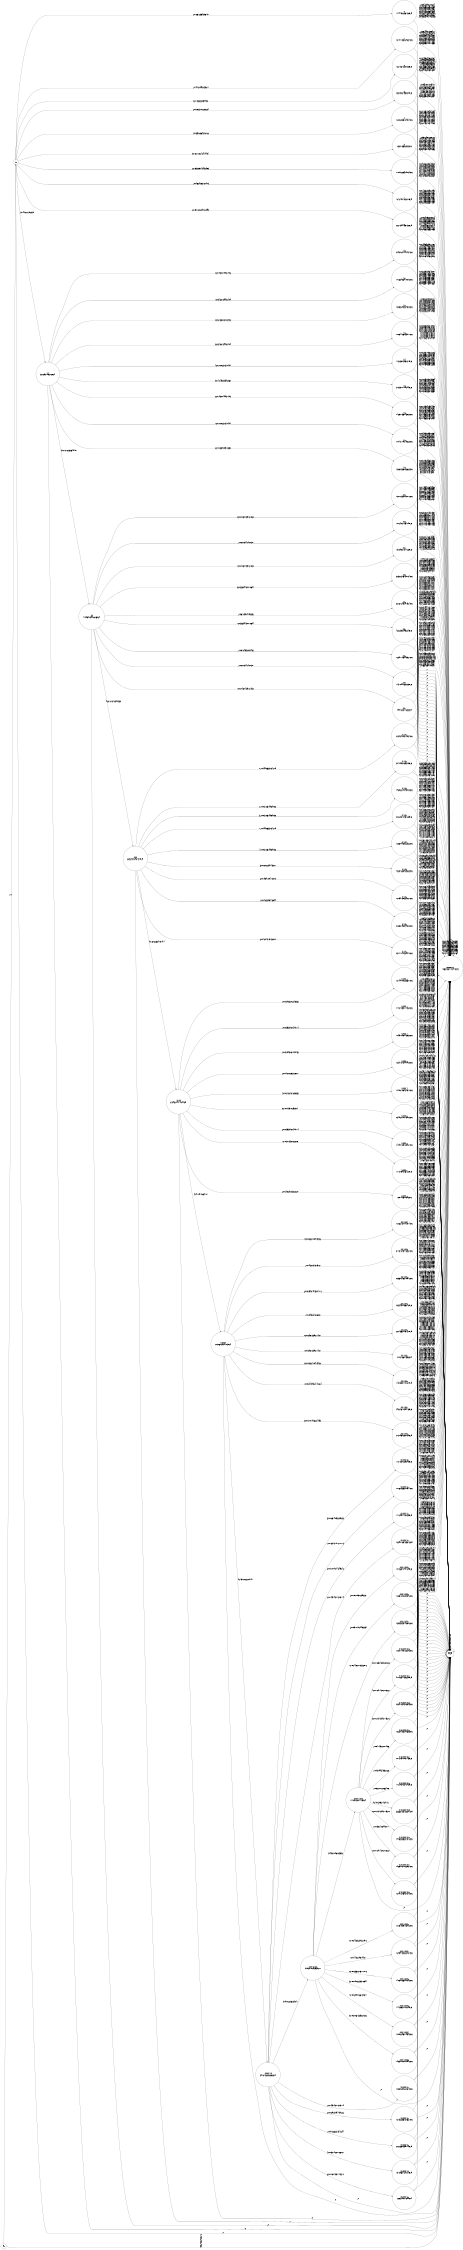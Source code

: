 digraph weighted_automaton {
	margin=0 rankdir=LR size=15
	node [shape=circle]
	"." [label=".
0.0"]
	"." -> ".,0" [label="0-0.18651685393258427"]
	"." -> ".,1" [label="1-0.19176029962546817"]
	"." -> ".,2" [label="2-0.1453183520599251"]
	"." -> ".,3" [label="3-0.07303370786516854"]
	"." -> ".,4" [label="4-0.05692883895131086"]
	"." -> ".,5" [label="5-0.062172284644194754"]
	"." -> ".,6" [label="6-0.035580524344569285"]
	"." -> ".,7" [label="7-0.04868913857677903"]
	"." -> ".,8" [label="8-0.050187265917602995"]
	"." -> ".,9" [label="9-0.149812734082397"]
	"." -> HOLE [label=".-0"]
	".,0" [label=".,0
7.149448865881388e-09"]
	".,0" -> UNKNOWN [label="0-0.3754889151772604
1-0.15645371465719182
2-0.07388092081034059
3-0.05780095569279587
4-0.06518904777382993
5-0.10777922565273215
6-0.05780095569279587
7-0.034984788971955394
8-0.03976531914203626
9-0.030856149279612832"]
	".,0" -> HOLE [label=".-0"]
	".,1" [label=".,1
1.3741415602891654e-08"]
	".,1" -> UNKNOWN [label="0-0.1564997875002917
1-0.09507782788996216
2-0.1076987784948244
3-0.06520824479178822
4-0.09507782788996216
5-0.20109381297080495
6-0.08371897234558616
7-0.06520824479178822
8-0.06520824479178822
9-0.06520824479178822"]
	".,1" -> HOLE [label=".-0"]
	".,2" [label=".,2
1.667262763122366e-08"]
	".,2" -> UNKNOWN [label="0-0.13492389738024604
1-0.0723981888381808
2-0.06375976857907968
3-0.056355408356993014
4-0.0723981888381808
5-0.4162895858195396
6-0.04956807815341356
7-0.04380913131401282
8-0.056355408356993014
9-0.03414232769073299"]
	".,2" -> HOLE [label=".-0"]
	".,3" [label=".,3
2.352254675983501e-08"]
	".,3" -> UNKNOWN [label="0-0.1049107118179471
1-0.1049107118179471
2-0.08169642664972052
3-0.11874999720669757
4-0.1049107118179471
5-0.1526785678371826
6-0.1049107118179471
7-0.08169642664972052
8-0.08169642664972052
9-0.06383928421262314"]
	".,3" -> HOLE [label=".-0"]
	".,4" [label=".,4
1.8087655851349204e-08"]
	".,4" -> UNKNOWN [label="0-0.11712510879541209
1-0.09139307731763216
2-0.08074534015441288
3-0.08074534015441288
4-0.10381543734138798
5-0.17125110604177676
6-0.09139307731763216
7-0.09139307731763216
8-0.09139307731763216
9-0.08074534015441288"]
	".,4" -> HOLE [label=".-0"]
	".,5" [label=".,5
3.57627855862575e-08"]
	".,5" -> UNKNOWN [label="0-0.2557692216222106
1-0.06442307461912823
2-0.07307692046348875
3-0.06442307461912823
4-0.09423076586081444
5-0.12067307260747155
6-0.10673076541377961
7-0.07307692046348875
8-0.08317307394857601
9-0.06442307461912823"]
	".,5" -> HOLE [label=".-0"]
	".,6" [label=".,6
1.1024286828290739e-08"]
	".,6" -> UNKNOWN [label="0-0.09823263352453573
1-0.07644882776386464
2-0.09823263352453573
3-0.07644882776386464
4-0.11097410481851318
5-0.14303329065497253
6-0.11097410481851318
7-0.11097410481851318
8-0.09823263352453573
9-0.07644882776386464"]
	".,6" -> HOLE [label=".-0"]
	".,7" [label=".,7
7.646442278648278e-09"]
	".,7" -> UNKNOWN [label="0-0.07465825389810998
1-0.06589554804152431
2-0.07465825389810998
3-0.05818436688772891
4-0.06589554804152431
5-0.37854889300450134
6-0.07465825389810998
7-0.07465825389810998
8-0.07465825389810998
9-0.05818436688772891"]
	".,7" -> HOLE [label=".-0"]
	".,8" [label=".,8
8.661379948231586e-09"]
	".,8" -> UNKNOWN [label="0-0.1018916586187674
1-0.07007738546354045
2-0.07953568288806737
3-0.08985382553300585
4-0.1018916586187674
5-0.14789337791078475
6-0.1018916586187674
7-0.1018916586187674
8-0.11521925953514625
9-0.08985382553300585"]
	".,8" -> HOLE [label=".-0"]
	".,9" [label=".,9
3.62689579063068e-09"]
	".,9" -> ".,9,0" [label="0-0.07957204919317913"]
	".,9" -> ".,9,1" [label="1-0.05483115994824109"]
	".,9" -> ".,9,2" [label="2-0.06185222311234513"]
	".,9" -> ".,9,3" [label="3-0.05483115994824109"]
	".,9" -> ".,9,4" [label="4-0.07021063164104041"]
	".,9" -> ".,9,5" [label="5-0.14844533546962832"]
	".,9" -> ".,9,6" [label="6-0.07957204919317913"]
	".,9" -> ".,9,7" [label="7-0.07021063164104041"]
	".,9" -> ".,9,8" [label="8-0.10230692039123032"]
	".,9" -> ".,9,9" [label="9-0.27816783583497917"]
	".,9" -> HOLE [label=".-0"]
	".,9,0" [label=".,9,0
2.2978082719924737e-08"]
	".,9,0" -> UNKNOWN [label="0-0.27998592392171867
1-0.0706999632013385
2-0.06225817655043241
3-0.06225817655043241
4-0.08019697318360786
5-0.08019697318360786
6-0.08019697318360786
7-0.09074920649724047
8-0.09074920649724047
9-0.10270840425269076"]
	".,9,0" -> HOLE [label=".-0"]
	".,9,1" [label=".,9,1
1.0186595629100203e-08"]
	".,9,1" -> UNKNOWN [label="0-0.05652935963450007
1-0.09333917521045361
2-0.10560911373577145
3-0.08238387295570553
4-0.11919368853165907
5-0.11919368853165907
6-0.11919368853165907
7-0.10560911373577145
8-0.10560911373577145
9-0.09333917521045361"]
	".,9,1" -> HOLE [label=".-0"]
	".,9,2" [label=".,9,2
1.3203389135879603e-08"]
	".,9,2" -> UNKNOWN [label="0-0.0608261453612101
1-0.07807535076215028
2-0.07807535076215028
3-0.08851565929429828
4-0.10031774720020473
5-0.18792555357866406
6-0.10031774720020473
7-0.08851565929429828
8-0.12891511404913186
9-0.08851565929429828"]
	".,9,2" -> HOLE [label=".-0"]
	".,9,3" [label=".,9,3
1.0023442860859771e-08"]
	".,9,3" -> UNKNOWN [label="0-0.05575539512459222
1-0.08093525098731127
2-0.09172661778561945
3-0.09172661778561945
4-0.10431654571697899
5-0.1178057542148642
6-0.1178057542148642
7-0.1178057542148642
8-0.1178057542148642
9-0.10431654571697899"]
	".,9,3" -> HOLE [label=".-0"]
	".,9,4" [label=".,9,4
1.158528050332314e-08"]
	".,9,4" -> UNKNOWN [label="0-0.05858310558832825
1-0.07538601184234489
2-0.07538601184234489
3-0.08537692907446288
4-0.09673024411096061
5-0.14078110645257177
6-0.10944595695183805
7-0.12443233280001505
8-0.12443233280001505
9-0.10944595695183805"]
	".,9,4" -> HOLE [label=".-0"]
	".,9,5" [label=".,9,5
3.755577070413943e-08"]
	".,9,5" -> UNKNOWN [label="0-0.10873983331456559
1-0.07469511914598664
2-0.08434959032812096
3-0.07469511914598664
4-0.09603658175912567
5-0.13922763704762137
6-0.10873983331456559
7-0.09603658175912567
8-0.10873983331456559
9-0.10873983331456559"]
	".,9,5" -> HOLE [label=".-0"]
	".,9,6" [label=".,9,6
1.4625213550435085e-08"]
	".,9,6" -> UNKNOWN [label="0-0.06134259169544408
1-0.07870370255264524
2-0.08912036906696592
3-0.07870370255264524
4-0.08912036906696592
5-0.12962962773376863
6-0.11458333165752761
7-0.11458333165752761
8-0.12962962773376863
9-0.11458333165752761"]
	".,9,6" -> HOLE [label=".-0"]
	".,9,7" [label=".,9,7
1.0074817098493265e-08"]
	".,9,7" -> UNKNOWN [label="0-0.05429650559083854
1-0.06940509845089797
2-0.0788479689884351
3-0.06940509845089797
4-0.0788479689884351
5-0.21435316120209302
6-0.10151085827852423
7-0.10151085827852423
8-0.1303116134180125
9-0.10151085827852423"]
	".,9,7" -> HOLE [label=".-0"]
	".,9,8" [label=".,9,8
1.3862258330336665e-08"]
	".,9,8" -> UNKNOWN [label="0-0.05119629463375626
1-0.06586055993086233
2-0.06586055993086233
3-0.07460766554667998
4-0.09570362614953432
5-0.13892461860416272
6-0.122974014245907
7-0.13892461860416272
8-0.122974014245907
9-0.122974014245907"]
	".,9,8" -> HOLE [label=".-0"]
	".,9,9" [label=".,9,9
4.4290390319988065e-09"]
	".,9,9" -> ".,9,9,0" [label="0-0.01800514424720507"]
	".,9,9" -> ".,9,9,1" [label="1-0.020482042397614232"]
	".,9,9" -> ".,9,9,2" [label="2-0.020482042397614232"]
	".,9,9" -> ".,9,9,3" [label="3-0.01800514424720507"]
	".,9,9" -> ".,9,9,4" [label="4-0.020482042397614232"]
	".,9,9" -> ".,9,9,5" [label="5-0.055634943070728894"]
	".,9,9" -> ".,9,9,6" [label="6-0.03372392097095553"]
	".,9,9" -> ".,9,9,7" [label="7-0.055634943070728894"]
	".,9,9" -> ".,9,9,8" [label="8-0.08078498582872963"]
	".,9,9" -> ".,9,9,9" [label="9-0.6767647869425651"]
	".,9,9" -> HOLE [label=".-0"]
	".,9,9,0" [label=".,9,9,0
1.431279926578552e-08"]
	".,9,9,0" -> UNKNOWN [label="0-0.21595487200980645
1-0.11522965185597882
2-0.07010475322706403
3-0.07010475322706403
4-0.07010475322706403
5-0.08984689637721424
6-0.07937147348121618
7-0.07937147348121618
8-0.07937147348121618
9-0.13053988531936062"]
	".,9,9,0" -> HOLE [label=".-0"]
	".,9,9,1" [label=".,9,9,1
9.99413218118735e-09"]
	".,9,9,1" -> UNKNOWN [label="0-0.06495468213029051
1-0.10725075421513083
2-0.08345921366740815
3-0.08345921366740815
4-0.09441087518937574
5-0.10725075421513083
6-0.10725075421513083
7-0.10725075421513083
8-0.10725075421513083
9-0.13746223427573107"]
	".,9,9,1" -> HOLE [label=".-0"]
	".,9,9,2" [label=".,9,9,2
1.5271255160222178e-08"]
	".,9,9,2" -> UNKNOWN [label="0-0.07755991166959328
1-0.11241829893682621
2-0.07755991166959328
3-0.08801742784976316
4-0.09978213355245427
5-0.14466230715901668
6-0.08801742784976316
7-0.09978213355245427
8-0.09978213355245427
9-0.11241829893682621"]
	".,9,9,2" -> HOLE [label=".-0"]
	".,9,9,3" [label=".,9,9,3
1.206431617564291e-08"]
	".,9,9,3" -> UNKNOWN [label="0-0.06511820742675337
1-0.09456656874713228
2-0.07382828612714712
3-0.09456656874713228
4-0.09456656874713228
5-0.10700953831912337
6-0.10700953831912337
7-0.12111157050071326
8-0.12111157050071326
9-0.12111157050071326"]
	".,9,9,3" -> HOLE [label=".-0"]
	".,9,9,4" [label=".,9,9,4
1.525960813747632e-08"]
	".,9,9,4" -> UNKNOWN [label="0-0.05627147680454954
1-0.08204467228754933
2-0.06400343544944948
3-0.08204467228754933
4-0.10524054822224914
5-0.11941580573789903
6-0.09278350373879925
7-0.10524054822224914
8-0.11941580573789903
9-0.1735395162521986"]
	".,9,9,4" -> HOLE [label=".-0"]
	".,9,9,5" [label=".,9,9,5
3.8337837681807154e-08"]
	".,9,9,5" -> UNKNOWN [label="0-0.0973084848822394
1-0.08626638730694983
2-0.07591442083011585
3-0.07591442083011585
4-0.08626638730694983
5-0.12560385991891893
6-0.0973084848822394
7-0.0973084848822394
8-0.0973084848822394
9-0.16080054594015447"]
	".,9,9,5" -> HOLE [label=".-0"]
	".,9,9,6" [label=".,9,9,6
3.6182764082914584e-08"]
	".,9,9,6" -> UNKNOWN [label="0-0.05781390938058094
1-0.07407407139386933
2-0.06534176216451075
3-0.08370972295729949
4-0.12225232921102011
5-0.12225232921102011
6-0.10779885186587487
7-0.12225232921102011
8-0.12225232921102011
9-0.12225232921102011"]
	".,9,9,6" -> HOLE [label=".-0"]
	".,9,9,7" [label=".,9,9,7
4.636898329036348e-08"]
	".,9,9,7" -> UNKNOWN [label="0-0.025496589389939945
1-0.05395789847638453
2-0.05395789847638453
3-0.31070262419368677
4-0.10080046968115793
5-0.08894159089513935
6-0.07886154392702355
7-0.14705009694663038
8-0.06136969771764615
9-0.07886154392702355"]
	".,9,9,7" -> HOLE [label=".-0"]
	".,9,9,8" [label=".,9,9,8
1.6519177389789667e-08"]
	".,9,9,8" -> UNKNOWN [label="0-0.06514994721746828
1-0.08376421785103064
2-0.06514994721746828
3-0.07394001946109495
4-0.09462254238727535
5-0.12150982219130989
6-0.09462254238727535
7-0.1375387774590997
8-0.1075491192161381
9-0.15615304809266206"]
	".,9,9,8" -> HOLE [label=".-0"]
	".,9,9,9" [label=".,9,9,9
6.653157289187541e-09"]
	".,9,9,9" -> ".,9,9,9,0" [label="0-0.014992633577346719"]
	".,9,9,9" -> ".,9,9,9,1" [label="1-0.014992633577346719"]
	".,9,9,9" -> ".,9,9,9,2" [label="2-0.010312851998290518"]
	".,9,9,9" -> ".,9,9,9,3" [label="3-0.010312851998290518"]
	".,9,9,9" -> ".,9,9,9,4" [label="4-0.010312851998290518"]
	".,9,9,9" -> ".,9,9,9,5" [label="5-0.02807868947433721"]
	".,9,9,9" -> ".,9,9,9,6" [label="6-0.01923910204723105"]
	".,9,9,9" -> ".,9,9,9,7" [label="7-0.02478550984463099"]
	".,9,9,9" -> ".,9,9,9,8" [label="8-0.04610451481588702"]
	".,9,9,9" -> ".,9,9,9,9" [label="9-0.8208683540151914"]
	".,9,9,9" -> HOLE [label=".-0"]
	".,9,9,9,0" [label=".,9,9,9,0
2.2541392425124254e-08"]
	".,9,9,9,0" -> UNKNOWN [label="0-0.24290908543358178
1-0.10109090681217923
2-0.061454544069274426
3-0.061454544069274426
4-0.061454544069274426
5-0.07854545277493064
6-0.06945454388894329
7-0.07854545277493064
8-0.07854545277493064
9-0.1665454507912881"]
	".,9,9,9,0" -> HOLE [label=".-0"]
	".,9,9,9,1" [label=".,9,9,9,1
3.066542107354669e-08"]
	".,9,9,9,1" -> UNKNOWN [label="0-0.08816013358273332
1-0.12862009827046117
2-0.10008517580648468
3-0.07793866881951786
4-0.08816013358273332
5-0.10008517580648468
6-0.10008517580648468
7-0.10008517580648468
8-0.08816013358273332
9-0.12862009827046117"]
	".,9,9,9,1" -> HOLE [label=".-0"]
	".,9,9,9,2" [label=".,9,9,9,2
3.042292808696203e-08"]
	".,9,9,9,2" -> UNKNOWN [label="0-0.06424457048678575
1-0.09392999271171433
2-0.0731058905539286
3-0.08285334262778575
4-0.09392999271171433
5-0.13646432903400008
6-0.10633584080571434
7-0.10633584080571434
8-0.10633584080571434
9-0.13646432903400008"]
	".,9,9,9,2" -> HOLE [label=".-0"]
	".,9,9,9,3" [label=".,9,9,9,3
1.9602661242960123e-08"]
	".,9,9,9,3" -> UNKNOWN [label="0-0.06034831797456601
1-0.08748480994970644
2-0.06804374107199389
3-0.08748480994970644
4-0.08748480994970644
5-0.11259619058341847
6-0.11259619058341847
7-0.12717699224170287
8-0.11259619058341847
9-0.14418792750970133"]
	".,9,9,9,3" -> HOLE [label=".-0"]
	".,9,9,9,4" [label=".,9,9,9,4
1.8233097525864636e-08"]
	".,9,9,9,4" -> UNKNOWN [label="0-0.04658385008230912
1-0.06754658261934822
2-0.05978260760563004
3-0.06754658261934822
4-0.08695652015364369
5-0.09860248267422098
6-0.1118012401975419
7-0.12655279272360645
8-0.12655279272360645
9-0.20807453036764742"]
	".,9,9,9,4" -> HOLE [label=".-0"]
	".,9,9,9,5" [label=".,9,9,9,5
4.5846483239651665e-08"]
	".,9,9,9,5" -> UNKNOWN [label="0-0.08801696309092459
1-0.07776599148595748
2-0.06857546521943522
3-0.06044538429135785
4-0.08801696309092459
5-0.11311416943411996
6-0.11311416943411996
7-0.11311416943411996
8-0.11311416943411996
9-0.1647225092384372"]
	".,9,9,9,5" -> HOLE [label=".-0"]
	".,9,9,9,6" [label=".,9,9,9,6
1.8189973006573787e-08"]
	".,9,9,9,6" -> UNKNOWN [label="0-0.046321525042971275
1-0.0672116245721544
2-0.05949137039832585
3-0.05949137039832585
4-0.07629427654136446
5-0.09809264126746858
6-0.12534059717509874
7-0.14259763591659785
8-0.14259763591659785
9-0.1825613045811221"]
	".,9,9,9,6" -> HOLE [label=".-0"]
	".,9,9,9,7" [label=".,9,9,9,7
2.2603319325991323e-08"]
	".,9,9,9,7" -> UNKNOWN [label="0-0.052380951196968985
1-0.06709956558289416
2-0.06709956558289416
3-0.059307357966816125
4-0.07619047446831853
5-0.1826839785547183
6-0.09783549562409084
7-0.11082250831755422
8-0.1255411227034794
9-0.16103895739894597"]
	".,9,9,9,7" -> HOLE [label=".-0"]
	".,9,9,9,8" [label=".,9,9,9,8
2.5177704975609472e-08"]
	".,9,9,9,8" -> UNKNOWN [label="0-0.04011989753725601
1-0.05833525331566535
2-0.051648603726122684
3-0.051648603726122684
4-0.07516716435141069
5-0.09637998373892537
6-0.09637998373892537
7-0.15863499715880539
8-0.14018906725661873
9-0.23149642027244274"]
	".,9,9,9,8" -> HOLE [label=".-0"]
	".,9,9,9,9" [label=".,9,9,9,9
6.549631197747894e-09"]
	".,9,9,9,9" -> ".,9,9,9,9,0" [label="0-0.006975657068403565"]
	".,9,9,9,9" -> ".,9,9,9,9,1" [label="1-0.008953291804291174"]
	".,9,9,9,9" -> ".,9,9,9,9,2" [label="2-0.005429506274891435"]
	".,9,9,9,9" -> ".,9,9,9,9,3" [label="3-0.004782280361328217"]
	".,9,9,9,9" -> ".,9,9,9,9,4" [label="4-0.006148646178850565"]
	".,9,9,9,9" -> ".,9,9,9,9,5" [label="5-0.01013987264582374"]
	".,9,9,9,9" -> ".,9,9,9,9,6" [label="6-0.008953291804291174"]
	".,9,9,9,9" -> ".,9,9,9,9,7" [label="7-0.01301643226166026"]
	".,9,9,9,9" -> ".,9,9,9,9,8" [label="8-0.024306928753818607"]
	".,9,9,9,9" -> ".,9,9,9,9,9" [label="9-0.91129408629701"]
	".,9,9,9,9" -> HOLE [label=".-0"]
	".,9,9,9,9,0" [label=".,9,9,9,9,0
1.3144900028585301e-08"]
	".,9,9,9,9,0" -> UNKNOWN [label="0-0.27071640449692375
1-0.12809507920098342
2-0.06866952699434163
3-0.06041597807675249
4-0.06041597807675249
5-0.06866952699434163
6-0.06041597807675249
7-0.06866952699434163
8-0.06866952699434163
9-0.14526246094956882"]
	".,9,9,9,9,0" -> HOLE [label=".-0"]
	".,9,9,9,9,1" [label=".,9,9,9,9,1
1.4464725301117562e-08"]
	".,9,9,9,9,1" -> UNKNOWN [label="0-0.07322175626304313
1-0.13668061169101384
2-0.10669455912614856
3-0.07322175626304313
4-0.08298465709811555
5-0.09414225805248402
6-0.10669455912614856
7-0.10669455912614856
8-0.08298465709811555
9-0.13668061169101384"]
	".,9,9,9,9,1" -> HOLE [label=".-0"]
	".,9,9,9,9,2" [label=".,9,9,9,9,2
1.2459129289466038e-08"]
	".,9,9,9,9,2" -> UNKNOWN [label="0-0.0629221463898806
1-0.10380376692567872
2-0.08105225636662586
3-0.09171702694118189
4-0.09171702694118189
5-0.11802346102508676
6-0.09171702694118189
7-0.10380376692567872
8-0.10380376692567872
9-0.15143974215869568"]
	".,9,9,9,9,2" -> HOLE [label=".-0"]
	".,9,9,9,9,3" [label=".,9,9,9,9,3
1.3341737169977925e-08"]
	".,9,9,9,9,3" -> UNKNOWN [label="0-0.05595930157898709
1-0.09229651039651118
2-0.08139534775125395
3-0.11845930074512852
4-0.09229651039651118
5-0.09229651039651118
6-0.10465116139446937
7-0.11845930074512852
8-0.09229651039651118
9-0.15188953285725068"]
	".,9,9,9,9,3" -> HOLE [label=".-0"]
	".,9,9,9,9,4" [label=".,9,9,9,9,4
1.0400810389542312e-08"]
	".,9,9,9,9,4" -> UNKNOWN [label="0-0.04798657668210876
1-0.07919463004879489
2-0.06174496580075533
3-0.07013422745846665
4-0.11543624041010779
5-0.10201342175776967
6-0.08993288497066537
7-0.10201342175776967
8-0.11543624041010779
9-0.21610738030264365"]
	".,9,9,9,9,4" -> HOLE [label=".-0"]
	".,9,9,9,9,5" [label=".,9,9,9,9,5
2.5419627272759123e-08"]
	".,9,9,9,9,5" -> UNKNOWN [label="0-0.07582720395485364
1-0.08547793900365318
2-0.07582720395485364
3-0.07582720395485364
4-0.08547793900365318
5-0.12499999682254659
6-0.10983455603157587
7-0.10983455603157587
8-0.09696690929984313
9-0.15992646652296402"]
	".,9,9,9,9,5" -> HOLE [label=".-0"]
	".,9,9,9,9,6" [label=".,9,9,9,9,6
1.4019012254639167e-08"]
	".,9,9,9,9,6" -> UNKNOWN [label="0-0.0487999993158722
1-0.07119999900184633
2-0.06279999911960603
3-0.06279999911960603
4-0.09119999872146609
5-0.09119999872146609
6-0.11759999835136416
7-0.11759999835136416
8-0.11759999835136416
9-0.21919999692703251"]
	".,9,9,9,9,6" -> HOLE [label=".-0"]
	".,9,9,9,9,7" [label=".,9,9,9,9,7
1.715105954634881e-08"]
	".,9,9,9,9,7" -> UNKNOWN [label="0-0.056126481250810094
1-0.08181818041491332
2-0.071936757659489
3-0.071936757659489
4-0.08181818041491332
5-0.11857707306509176
6-0.10513833811771468
7-0.13438734947377065
8-0.10513833811771468
9-0.17312252667503397"]
	".,9,9,9,9,7" -> HOLE [label=".-0"]
	".,9,9,9,9,8" [label=".,9,9,9,9,8
1.30219135003046e-08"]
	".,9,9,9,9,8" -> UNKNOWN [label="0-0.048359566978837865
1-0.07016878345949024
2-0.05461786388198159
3-0.06220367831003459
4-0.07016878345949024
5-0.07016878345949024
6-0.09027119169383067
7-0.16840508030277657
8-0.14868196278983878
9-0.21695429264231575"]
	".,9,9,9,9,8" -> HOLE [label=".-0"]
	".,9,9,9,9,9" [label=".,9,9,9,9,9
2.050680395491264e-09"]
	".,9,9,9,9,9" -> ".,9,9,9,9,9,0" [label="0-0.003928733096774311"]
	".,9,9,9,9,9" -> ".,9,9,9,9,9,1" [label="1-0.003928733096774311"]
	".,9,9,9,9,9" -> ".,9,9,9,9,9,2" [label="2-0.002376641009159768"]
	".,9,9,9,9,9" -> ".,9,9,9,9,9,3" [label="3-0.002101791368644693"]
	".,9,9,9,9,9" -> ".,9,9,9,9,9,4" [label="4-0.002376641009159768"]
	".,9,9,9,9,9" -> ".,9,9,9,9,9,5" [label="5-0.00446226475189181"]
	".,9,9,9,9,9" -> ".,9,9,9,9,9,6" [label="6-0.0034598719453074176"]
	".,9,9,9,9,9" -> ".,9,9,9,9,9,7" [label="7-0.0050442992847472634"]
	".,9,9,9,9,9" -> ".,9,9,9,9,9,8" [label="8-0.01209338418266331"]
	".,9,9,9,9,9" -> ".,9,9,9,9,9,9" [label="9-0.960227638204197"]
	".,9,9,9,9,9" -> HOLE [label=".-0"]
	".,9,9,9,9,9,0" [label=".,9,9,9,9,9,0
8.824583694067672e-09"]
	".,9,9,9,9,9,0" -> UNKNOWN [label="0-0.17662337506474884
1-0.12142857035701483
2-0.07370129805091542
3-0.07370129805091542
4-0.08376623302703162
5-0.08376623302703162
6-0.07370129805091542
7-0.08376623302703162
8-0.07370129805091542
9-0.15584415446889605"]
	".,9,9,9,9,9,0" -> HOLE [label=".-0"]
	".,9,9,9,9,9,1" [label=".,9,9,9,9,9,1
9.12781688075503e-09"]
	".,9,9,9,9,9,1" -> UNKNOWN [label="0-0.0761868293198945
1-0.1110260326772332
2-0.08652373581053345
3-0.0761868293198945
4-0.08652373581053345
5-0.09800918746679896
6-0.09800918746679896
7-0.09800918746679896
8-0.08652373581053345
9-0.1830015297231637"]
	".,9,9,9,9,9,1" -> HOLE [label=".-0"]
	".,9,9,9,9,9,2" [label=".,9,9,9,9,9,2
7.450580541412677e-09"]
	".,9,9,9,9,9,2" -> UNKNOWN [label="0-0.06584821379510686
1-0.10863095157158872
2-0.07477678515715525
3-0.08482142793945968
4-0.09598214214202017
5-0.12351190384166937
6-0.09598214214202017
7-0.09598214214202017
8-0.09598214214202017
9-0.15848214167635888"]
	".,9,9,9,9,9,2" -> HOLE [label=".-0"]
	".,9,9,9,9,9,3" [label=".,9,9,9,9,9,3
8.130985958570896e-09"]
	".,9,9,9,9,9,3" -> UNKNOWN [label="0-0.07010231091162092
1-0.10231148078993323
2-0.07010231091162092
3-0.08980674424894139
4-0.08980674424894139
5-0.11519514874125815
6-0.10231148078993323
7-0.10231148078993323
8-0.08980674424894139
9-0.1682455461878902"]
	".,9,9,9,9,9,3" -> HOLE [label=".-0"]
	".,9,9,9,9,9,4" [label=".,9,9,9,9,9,4
1.2158616041013074e-08"]
	".,9,9,9,9,9,4" -> UNKNOWN [label="0-0.05789877230216602
1-0.08435582719520877
2-0.06556748386536682
3-0.07438650216304774
4-0.09547545896184993
5-0.10812883304113124
6-0.09547545896184993
7-0.10812883304113124
8-0.10812883304113124
9-0.20245398526850106"]
	".,9,9,9,9,9,4" -> HOLE [label=".-0"]
	".,9,9,9,9,9,5" [label=".,9,9,9,9,9,5
3.7413761934736764e-08"]
	".,9,9,9,9,9,5" -> UNKNOWN [label="0-0.07424960227733521
1-0.08372827490848439
2-0.07424960227733521
3-0.07424960227733521
4-0.08372827490848439
5-0.10795154941031006
6-0.10795154941031006
7-0.10795154941031006
8-0.10795154941031006
9-0.17798840829602341"]
	".,9,9,9,9,9,5" -> HOLE [label=".-0"]
	".,9,9,9,9,9,6" [label=".,9,9,9,9,9,6
2.5583084883702246e-08"]
	".,9,9,9,9,9,6" -> UNKNOWN [label="0-0.054124319106942466
1-0.07846844516814366
2-0.06145119199914865
3-0.06948711710672963
4-0.07846844516814366
5-0.101158116060137
6-0.11439375741379978
7-0.11439375741379978
8-0.11439375741379978
9-0.21366106756627068"]
	".,9,9,9,9,9,6" -> HOLE [label=".-0"]
	".,9,9,9,9,9,7" [label=".,9,9,9,9,9,7
2.938736108909783e-08"]
	".,9,9,9,9,9,7" -> UNKNOWN [label="0-0.05820588735590571
1-0.08445560126151025
2-0.07441223246284416
3-0.06573841395490528
4-0.07441223246284416
5-0.12325952616544739
6-0.108650989731024
7-0.12325952616544739
8-0.108650989731024
9-0.17895457132168657"]
	".,9,9,9,9,9,7" -> HOLE [label=".-0"]
	".,9,9,9,9,9,8" [label=".,9,9,9,9,9,8
2.655459098338761e-08"]
	".,9,9,9,9,9,8" -> UNKNOWN [label="0-0.049574141509523446
1-0.08167721993199016
2-0.06333260369058061
3-0.06333260369058061
4-0.08167721993199016
5-0.09259663436140061
6-0.09259663436140061
7-0.13452718577033673
8-0.1188032289919857
9-0.22188250120562034"]
	".,9,9,9,9,9,8" -> HOLE [label=".-0"]
	".,9,9,9,9,9,9" [label=".,9,9,9,9,9,9
5.917873684686603e-09"]
	".,9,9,9,9,9,9" -> ".,9,9,9,9,9,9,0" [label="0-0.014591951775248779"]
	".,9,9,9,9,9,9" -> ".,9,9,9,9,9,9,1" [label="1-0.014591951775248779"]
	".,9,9,9,9,9,9" -> ".,9,9,9,9,9,9,2" [label="2-0.006092515947397686"]
	".,9,9,9,9,9,9" -> ".,9,9,9,9,9,9,3" [label="3-0.0047386235146426444"]
	".,9,9,9,9,9,9" -> ".,9,9,9,9,9,9,4" [label="4-0.005377961607888081"]
	".,9,9,9,9,9,9" -> ".,9,9,9,9,9,9,5" [label="5-0.008837908936039853"]
	".,9,9,9,9,9,9" -> ".,9,9,9,9,9,9,6" [label="6-0.007822489611473572"]
	".,9,9,9,9,9,9" -> ".,9,9,9,9,9,9,7" [label="7-0.016547574178117173"]
	".,9,9,9,9,9,9" -> ".,9,9,9,9,9,9,8" [label="8-0.021210981446495646"]
	".,9,9,9,9,9,9" -> ".,9,9,9,9,9,9,9" [label="9-0.9001880352895741"]
	".,9,9,9,9,9,9" -> HOLE [label=".-0"]
	".,9,9,9,9,9,9,0" [label=".,9,9,9,9,9,9,0
7.3349016034353275e-09"]
	".,9,9,9,9,9,9,0" -> UNKNOWN [label="0-0.26682000954376406
1-0.12593444415966448
2-0.07648073549422546
3-0.05951696333573185
4-0.06728004550995774
5-0.06728004550995774
6-0.05951696333573185
7-0.06728004550995774
8-0.06728004550995774
9-0.14261069475614974"]
	".,9,9,9,9,9,9,0" -> HOLE [label=".-0"]
	".,9,9,9,9,9,9,1" [label=".,9,9,9,9,9,9,1
1.0382262578648845e-08"]
	".,9,9,9,9,9,9,1" -> UNKNOWN [label="0-0.08145363323954001
1-0.1190476178116354
2-0.1190476178116354
3-0.08145363323954001
4-0.10463659039233217
5-0.09273182861116863
6-0.09273182861116863
7-0.09273182861116863
8-0.08145363323954001
9-0.13471177805000847"]
	".,9,9,9,9,9,9,1" -> HOLE [label=".-0"]
	".,9,9,9,9,9,9,2" [label=".,9,9,9,9,9,9,2
1.3148665651318361e-08"]
	".,9,9,9,9,9,9,2" -> UNKNOWN [label="0-0.07508305549116331
1-0.10963455005346855
2-0.09634551368335115
3-0.09634551368335115
4-0.09634551368335115
5-0.12425249006059769
6-0.08504983276875136
7-0.09634551368335115
8-0.09634551368335115
9-0.12425249006059769"]
	".,9,9,9,9,9,9,2" -> HOLE [label=".-0"]
	".,9,9,9,9,9,9,3" [label=".,9,9,9,9,9,9,3
8.268638055991745e-09"]
	".,9,9,9,9,9,9,3" -> UNKNOWN [label="0-0.060964229666981944
1-0.10015552016718461
2-0.07807153901230851
3-0.11384136764344586
4-0.10015552016718461
5-0.10015552016718461
6-0.10015552016718461
7-0.10015552016718461
8-0.10015552016718461
9-0.1461897344055179"]
	".,9,9,9,9,9,9,3" -> HOLE [label=".-0"]
	".,9,9,9,9,9,9,4" [label=".,9,9,9,9,9,9,4
7.575053246412246e-09"]
	".,9,9,9,9,9,9,4" -> UNKNOWN [label="0-0.05220763683602795
1-0.07607398510392643
2-0.06712410450346451
3-0.07607398510392643
4-0.14200477219399602
5-0.0978520278983838
6-0.08651551247113203
7-0.0978520278983838
8-0.0978520278983838
9-0.20644391251732194"]
	".,9,9,9,9,9,9,4" -> HOLE [label=".-0"]
	".,9,9,9,9,9,9,5" [label=".,9,9,9,9,9,9,5
1.787232086893928e-08"]
	".,9,9,9,9,9,9,5" -> UNKNOWN [label="0-0.08789954180802659
1-0.08789954180802659
2-0.07762556938890659
3-0.07762556938890659
4-0.09969558421516436
5-0.11263317911331545
6-0.11263317911331545
7-0.09969558421516436
8-0.09969558421516436
9-0.14459664886168877"]
	".,9,9,9,9,9,9,5" -> HOLE [label=".-0"]
	".,9,9,9,9,9,9,6" [label=".,9,9,9,9,9,9,6
8.60632912276799e-09"]
	".,9,9,9,9,9,9,6" -> UNKNOWN [label="0-0.051056910129693114
1-0.07414634082528682
2-0.06536585309597653
3-0.06536585309597653
4-0.09495934877624453
5-0.09495934877624453
6-0.10796747874559308
7-0.1222764217118765
8-0.1222764217118765
9-0.20162601452490275"]
	".,9,9,9,9,9,9,6" -> HOLE [label=".-0"]
	".,9,9,9,9,9,9,7" [label=".,9,9,9,9,9,9,7
1.0766283888018944e-08"]
	".,9,9,9,9,9,9,7" -> UNKNOWN [label="0-0.057918847543968505
1-0.07460732903968824
2-0.07460732903968824
3-0.06577225060077779
4-0.08442408286069986
5-0.1577225113909199
6-0.09554973719117968
7-0.12303664789001219
8-0.10863874228586183
9-0.1577225113909199"]
	".,9,9,9,9,9,9,7" -> HOLE [label=".-0"]
	".,9,9,9,9,9,9,8" [label=".,9,9,9,9,9,9,8
7.478909744780322e-09"]
	".,9,9,9,9,9,9,8" -> UNKNOWN [label="0-0.05164765487355441
1-0.06653992345672653
2-0.05164765487355441
3-0.07541191325095674
4-0.07541191325095674
5-0.07541191325095674
6-0.07541191325095674
7-0.12420785711922287
8-0.14068440959422182
9-0.26362483959998323"]
	".,9,9,9,9,9,9,8" -> HOLE [label=".-0"]
	".,9,9,9,9,9,9,9" [label=".,9,9,9,9,9,9,9
9.291507072938959e-10"]
	".,9,9,9,9,9,9,9" -> ".,9,9,9,9,9,9,9,0" [label="0-0.0034432566915872918"]
	".,9,9,9,9,9,9,9" -> ".,9,9,9,9,9,9,9,1" [label="1-0.00441362903194371"]
	".,9,9,9,9,9,9,9" -> ".,9,9,9,9,9,9,9,2" [label="2-0.0023633261837712775"]
	".,9,9,9,9,9,9,9" -> ".,9,9,9,9,9,9,9,3" [label="3-0.0020972563485122594"]
	".,9,9,9,9,9,9,9" -> ".,9,9,9,9,9,9,9,4" [label="4-0.0026920006861500647"]
	".,9,9,9,9,9,9,9" -> ".,9,9,9,9,9,9,9,5" [label="5-0.0050083733695815156"]
	".,9,9,9,9,9,9,9" -> ".,9,9,9,9,9,9,9,6" [label="6-0.003912791694985559"]
	".,9,9,9,9,9,9,9" -> ".,9,9,9,9,9,9,9,7" [label="7-0.0064482807133362016"]
	".,9,9,9,9,9,9,9" -> ".,9,9,9,9,9,9,9,8" [label="8-0.012020096086995637"]
	".,9,9,9,9,9,9,9" -> ".,9,9,9,9,9,9,9,9" [label="9-0.9576009882639858"]
	".,9,9,9,9,9,9,9" -> HOLE [label=".-0"]
	".,9,9,9,9,9,9,9,0" [label=".,9,9,9,9,9,9,9,0
1.2186156931252726e-08"]
	".,9,9,9,9,9,9,9,0" -> UNKNOWN [label="0-0.14371617383494198
1-0.1118460599719632
2-0.07666867014207156
3-0.07666867014207156
4-0.08719182094588529
5-0.08719182094588529
6-0.08719182094588529
7-0.09861695610431165
8-0.08719182094588529
9-0.14371617383494198"]
	".,9,9,9,9,9,9,9,0" -> HOLE [label=".-0"]
	".,9,9,9,9,9,9,9,1" [label=".,9,9,9,9,9,9,9,1
1.6496973733834184e-08"]
	".,9,9,9,9,9,9,9,1" -> UNKNOWN [label="0-0.06119610469281385
1-0.10083449068702281
2-0.10083449068702281
3-0.07858136170781778
4-0.10083449068702281
5-0.08901251591682013
6-0.10083449068702281
7-0.10083449068702281
8-0.10083449068702281
9-0.1662030570634376"]
	".,9,9,9,9,9,9,9,1" -> HOLE [label=".-0"]
	".,9,9,9,9,9,9,9,2" [label=".,9,9,9,9,9,9,9,2
1.4062008632975193e-08"]
	".,9,9,9,9,9,9,9,2" -> UNKNOWN [label="0-0.05564811651171095
1-0.0913028977497533
2-0.0806397856037967
3-0.0806397856037967
4-0.0913028977497533
5-0.11729423360552248
6-0.0913028977497533
7-0.11729423360552248
8-0.10396534342307674
9-0.17060979433530543"]
	".,9,9,9,9,9,9,9,2" -> HOLE [label=".-0"]
	".,9,9,9,9,9,9,9,3" [label=".,9,9,9,9,9,9,9,3
1.446888321728842e-08"]
	".,9,9,9,9,9,9,9,3" -> UNKNOWN [label="0-0.05035011597705857
1-0.0833611191673155
2-0.07335778486723764
3-0.09403134242073188
4-0.09403134242073188
5-0.09403134242073188
6-0.10670223253416385
7-0.12137378950761138
8-0.10670223253416385
9-0.17605868368137034"]
	".,9,9,9,9,9,9,9,3" -> HOLE [label=".-0"]
	".,9,9,9,9,9,9,9,4" [label=".,9,9,9,9,9,9,9,4
1.2200689850799395e-08"]
	".,9,9,9,9,9,9,9,4" -> UNKNOWN [label="0-0.04530638797395831
1-0.07464145932400326
2-0.05801825222564446
3-0.06584093791898978
4-0.1232072996701888
5-0.09582789974348017
6-0.08474576167790764
7-0.09582789974348017
8-0.09582789974348017
9-0.2607561897781773"]
	".,9,9,9,9,9,9,9,4" -> HOLE [label=".-0"]
	".,9,9,9,9,9,9,9,5" [label=".,9,9,9,9,9,9,9,5
1.9513002120204948e-08"]
	".,9,9,9,9,9,9,9,5" -> UNKNOWN [label="0-0.0659515283118163
1-0.0746920923049486
2-0.0746920923049486
3-0.0746920923049486
4-0.0957489055611309
5-0.10885975155082933
6-0.10885975155082933
7-0.10885975155082933
8-0.10885975155082933
9-0.17878426349588758"]
	".,9,9,9,9,9,9,9,5" -> HOLE [label=".-0"]
	".,9,9,9,9,9,9,9,6" [label=".,9,9,9,9,9,9,9,6
1.2885184316554678e-08"]
	".,9,9,9,9,9,9,9,6" -> UNKNOWN [label="0-0.04652827427520617
1-0.06728704279799046
2-0.05941302715141711
3-0.05941302715141711
4-0.08661417211230688
5-0.09806728578004993
6-0.11095203865626087
7-0.11095203865626087
8-0.12598425034517363
9-0.23478883018873267"]
	".,9,9,9,9,9,9,9,6" -> HOLE [label=".-0"]
	".,9,9,9,9,9,9,9,7" [label=".,9,9,9,9,9,9,9,7
1.5384585437960806e-08"]
	".,9,9,9,9,9,9,9,7" -> UNKNOWN [label="0-0.04884135397230367
1-0.08057040874263233
2-0.0709447404415214
3-0.0709447404415214
4-0.08057040874263233
5-0.11693404454682922
6-0.10338680767859901
7-0.11693404454682922
8-0.11693404454682922
9-0.19393939095571677"]
	".,9,9,9,9,9,9,9,7" -> HOLE [label=".-0"]
	".,9,9,9,9,9,9,9,8" [label=".,9,9,9,9,9,9,9,8
1.243626727971872e-08"]
	".,9,9,9,9,9,9,9,8" -> UNKNOWN [label="0-0.04180064256697275
1-0.06895319671304052
2-0.053590567393554805
3-0.053590567393554805
4-0.06895319671304052
5-0.06895319671304052
6-0.07824222839459002
7-0.12861736174453153
8-0.12861736174453153
9-0.3086816681868757"]
	".,9,9,9,9,9,9,9,8" -> HOLE [label=".-0"]
	".,9,9,9,9,9,9,9,9" [label=".,9,9,9,9,9,9,9,9
1.418420581014723e-09"]
	".,9,9,9,9,9,9,9,9" -> ".,9,9,9,9,9,9,9,9,0" [label="0-0.0027347529487745602"]
	".,9,9,9,9,9,9,9,9" -> ".,9,9,9,9,9,9,9,9,1" [label="1-0.00350240289930777"]
	".,9,9,9,9,9,9,9,9" -> ".,9,9,9,9,9,9,9,9,2" [label="2-0.0018791431080760867"]
	".,9,9,9,9,9,9,9,9" -> ".,9,9,9,9,9,9,9,9,3" [label="3-0.0016552452058372338"]
	".,9,9,9,9,9,9,9,9" -> ".,9,9,9,9,9,9,9,9,4" [label="4-0.0018791431080760867"]
	".,9,9,9,9,9,9,9,9" -> ".,9,9,9,9,9,9,9,9,5" [label="5-0.0027347529487745602"]
	".,9,9,9,9,9,9,9,9" -> ".,9,9,9,9,9,9,9,9,6" [label="6-0.002414898802719056"]
	".,9,9,9,9,9,9,9,9" -> ".,9,9,9,9,9,9,9,9,7" [label="7-0.004509943459382608"]
	".,9,9,9,9,9,9,9,9" -> ".,9,9,9,9,9,9,9,9,8" [label="8-0.008380178626654208"]
	".,9,9,9,9,9,9,9,9" -> ".,9,9,9,9,9,9,9,9,9" [label="9-0.9703095374739773"]
	".,9,9,9,9,9,9,9,9" -> HOLE [label=".-0"]
	".,9,9,9,9,9,9,9,9,0" [label=".,9,9,9,9,9,9,9,9,0
1.9486533853514818e-08"]
	".,9,9,9,9,9,9,9,9,0" -> UNKNOWN [label="0-0.2598672670282986
1-0.13901501650169734
2-0.07439748370568225
3-0.06566538467919372
4-0.07439748370568225
5-0.07439748370568225
6-0.05798113753588382
7-0.06566538467919372
8-0.06566538467919372
9-0.12294795429295846"]
	".,9,9,9,9,9,9,9,9,0" -> HOLE [label=".-0"]
	".,9,9,9,9,9,9,9,9,1" [label=".,9,9,9,9,9,9,9,9,1
1.9605903140369257e-08"]
	".,9,9,9,9,9,9,9,9,1" -> UNKNOWN [label="0-0.07506601135361195
1-0.12372689308535034
2-0.10939267986204756
3-0.07506601135361195
4-0.09619011505111079
5-0.09619011505111079
6-0.08487363092745069
7-0.09619011505111079
8-0.08487363092745069
9-0.15843077773124128"]
	".,9,9,9,9,9,9,9,9,1" -> HOLE [label=".-0"]
	".,9,9,9,9,9,9,9,9,2" [label=".,9,9,9,9,9,9,9,9,2
1.3797167859378412e-08"]
	".,9,9,9,9,9,9,9,9,2" -> UNKNOWN [label="0-0.06376704666903427
1-0.1054183546089237
2-0.08182823329783588
3-0.09288610266240829
4-0.09288610266240829
5-0.11942498913738209
6-0.09288610266240829
7-0.1054183546089237
8-0.09288610266240829
9-0.15259859723109934"]
	".,9,9,9,9,9,9,9,9,2" -> HOLE [label=".-0"]
	".,9,9,9,9,9,9,9,9,3" [label=".,9,9,9,9,9,9,9,9,3
1.2257149221638406e-08"]
	".,9,9,9,9,9,9,9,9,3" -> UNKNOWN [label="0-0.05319528674533551
1-0.08746876008461209
2-0.08746876008461209
3-0.11210281904721711
4-0.0992502665449884
5-0.0992502665449884
6-0.0992502665449884
7-0.0992502665449884
8-0.0992502665449884
9-0.16351302905613196"]
	".,9,9,9,9,9,9,9,9,3" -> HOLE [label=".-0"]
	".,9,9,9,9,9,9,9,9,4" [label=".,9,9,9,9,9,9,9,9,4
9.702613476186302e-09"]
	".,9,9,9,9,9,9,9,9,4" -> UNKNOWN [label="0-0.049307665850529696
1-0.08105369728854196
2-0.06315433913732228
3-0.07159743260487873
4-0.13373860052609424
5-0.10401891152029552
6-0.08105369728854196
7-0.09186085692701423
8-0.10401891152029552
9-0.22019587763387236"]
	".,9,9,9,9,9,9,9,9,4" -> HOLE [label=".-0"]
	".,9,9,9,9,9,9,9,9,5" [label=".,9,9,9,9,9,9,9,9,5
2.3319185945069895e-08"]
	".,9,9,9,9,9,9,9,9,5" -> UNKNOWN [label="0-0.0674536240594141
1-0.08642495582612432
2-0.0763069122172122
3-0.0763069122172122
4-0.09822934003652178
5-0.12563237481065875
6-0.11129847969803326
7-0.09822934003652178
8-0.09822934003652178
9-0.16188869774259385"]
	".,9,9,9,9,9,9,9,9,5" -> HOLE [label=".-0"]
	".,9,9,9,9,9,9,9,9,6" [label=".,9,9,9,9,9,9,9,9,6
1.5816942522943855e-08"]
	".,9,9,9,9,9,9,9,9,6" -> UNKNOWN [label="0-0.05331705247374055
1-0.07733007610695194
2-0.06837606729456804
3-0.06837606729456804
4-0.0993080977373488
5-0.0993080977373488
6-0.0993080977373488
7-0.11233211055536177
8-0.11233211055536177
9-0.21001220669045895"]
	".,9,9,9,9,9,9,9,9,6" -> HOLE [label=".-0"]
	".,9,9,9,9,9,9,9,9,7" [label=".,9,9,9,9,9,9,9,9,7
2.018769120781433e-08"]
	".,9,9,9,9,9,9,9,9,7" -> UNKNOWN [label="0-0.048239363976290896
1-0.0793812318597192
2-0.0793812318597192
3-0.0700183173326754
4-0.08996539610768176
5-0.11561164024697565
6-0.10217789331686933
7-0.13108080337861325
8-0.11561164024697565
9-0.16853246148678847"]
	".,9,9,9,9,9,9,9,9,7" -> HOLE [label=".-0"]
	".,9,9,9,9,9,9,9,9,8" [label=".,9,9,9,9,9,9,9,9,8
1.722918053742961e-08"]
	".,9,9,9,9,9,9,9,9,8" -> UNKNOWN [label="0-0.04660233957893164
1-0.08745637295429462
2-0.05994662183721603
3-0.06815848784231411
4-0.08745637295429462
5-0.08745637295429462
6-0.08745637295429462
7-0.12728392307902034
8-0.11168137766933398
9-0.23650174094682488"]
	".,9,9,9,9,9,9,9,9,8" -> HOLE [label=".-0"]
	".,9,9,9,9,9,9,9,9,9" [label=".,9,9,9,9,9,9,9,9,9
3.3362515464331894e-09"]
	".,9,9,9,9,9,9,9,9,9" -> UNKNOWN [label="0-0.00440858870144655
1-0.006425473411015215
2-0.003426919152541448
3-0.003034251332979407
4-0.003426919152541448
5-0.004997590430789612
6-0.003890981121114769
7-0.006425473411015215
8-0.013564888312143232
9-0.9503989116381616"]
	".,9,9,9,9,9,9,9,9,9" -> HOLE [label=".-0"]
	HOLE [label="HOLE
1"]
	HOLE -> HOLE [label=".-0
0-0
1-0
2-0
3-0
4-0
5-0
6-0
7-0
8-0
9-0"]
	UNKNOWN [label="UNKNOWN
1.2633030801434948e-08"]
	UNKNOWN -> UNKNOWN [label=".-0.0
0-0.07790246144666564
1-0.09449134067468541
2-0.08522326620317716
3-0.08785316821361638
4-0.09717553662846565
5-0.11126459481951309
6-0.10652522032963638
7-0.10622403544409288
8-0.1021680250314403
9-0.13117233857567634"]
	"ϵ" [label="ϵ
0.0" shape=diamond]
	"ϵ" -> "." [label=".-1.0"]
	"ϵ" -> HOLE [label="0-0
1-0
2-0
3-0
4-0
5-0
6-0
7-0
8-0
9-0"]
}
